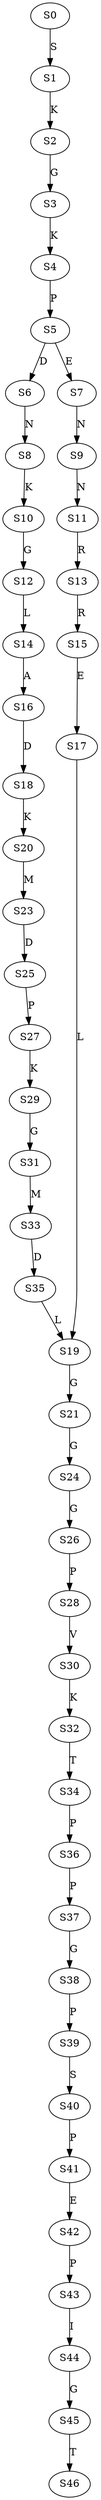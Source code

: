 strict digraph  {
	S0 -> S1 [ label = S ];
	S1 -> S2 [ label = K ];
	S2 -> S3 [ label = G ];
	S3 -> S4 [ label = K ];
	S4 -> S5 [ label = P ];
	S5 -> S6 [ label = D ];
	S5 -> S7 [ label = E ];
	S6 -> S8 [ label = N ];
	S7 -> S9 [ label = N ];
	S8 -> S10 [ label = K ];
	S9 -> S11 [ label = N ];
	S10 -> S12 [ label = G ];
	S11 -> S13 [ label = R ];
	S12 -> S14 [ label = L ];
	S13 -> S15 [ label = R ];
	S14 -> S16 [ label = A ];
	S15 -> S17 [ label = E ];
	S16 -> S18 [ label = D ];
	S17 -> S19 [ label = L ];
	S18 -> S20 [ label = K ];
	S19 -> S21 [ label = G ];
	S20 -> S23 [ label = M ];
	S21 -> S24 [ label = G ];
	S23 -> S25 [ label = D ];
	S24 -> S26 [ label = G ];
	S25 -> S27 [ label = P ];
	S26 -> S28 [ label = P ];
	S27 -> S29 [ label = K ];
	S28 -> S30 [ label = V ];
	S29 -> S31 [ label = G ];
	S30 -> S32 [ label = K ];
	S31 -> S33 [ label = M ];
	S32 -> S34 [ label = T ];
	S33 -> S35 [ label = D ];
	S34 -> S36 [ label = P ];
	S35 -> S19 [ label = L ];
	S36 -> S37 [ label = P ];
	S37 -> S38 [ label = G ];
	S38 -> S39 [ label = P ];
	S39 -> S40 [ label = S ];
	S40 -> S41 [ label = P ];
	S41 -> S42 [ label = E ];
	S42 -> S43 [ label = P ];
	S43 -> S44 [ label = I ];
	S44 -> S45 [ label = G ];
	S45 -> S46 [ label = T ];
}
